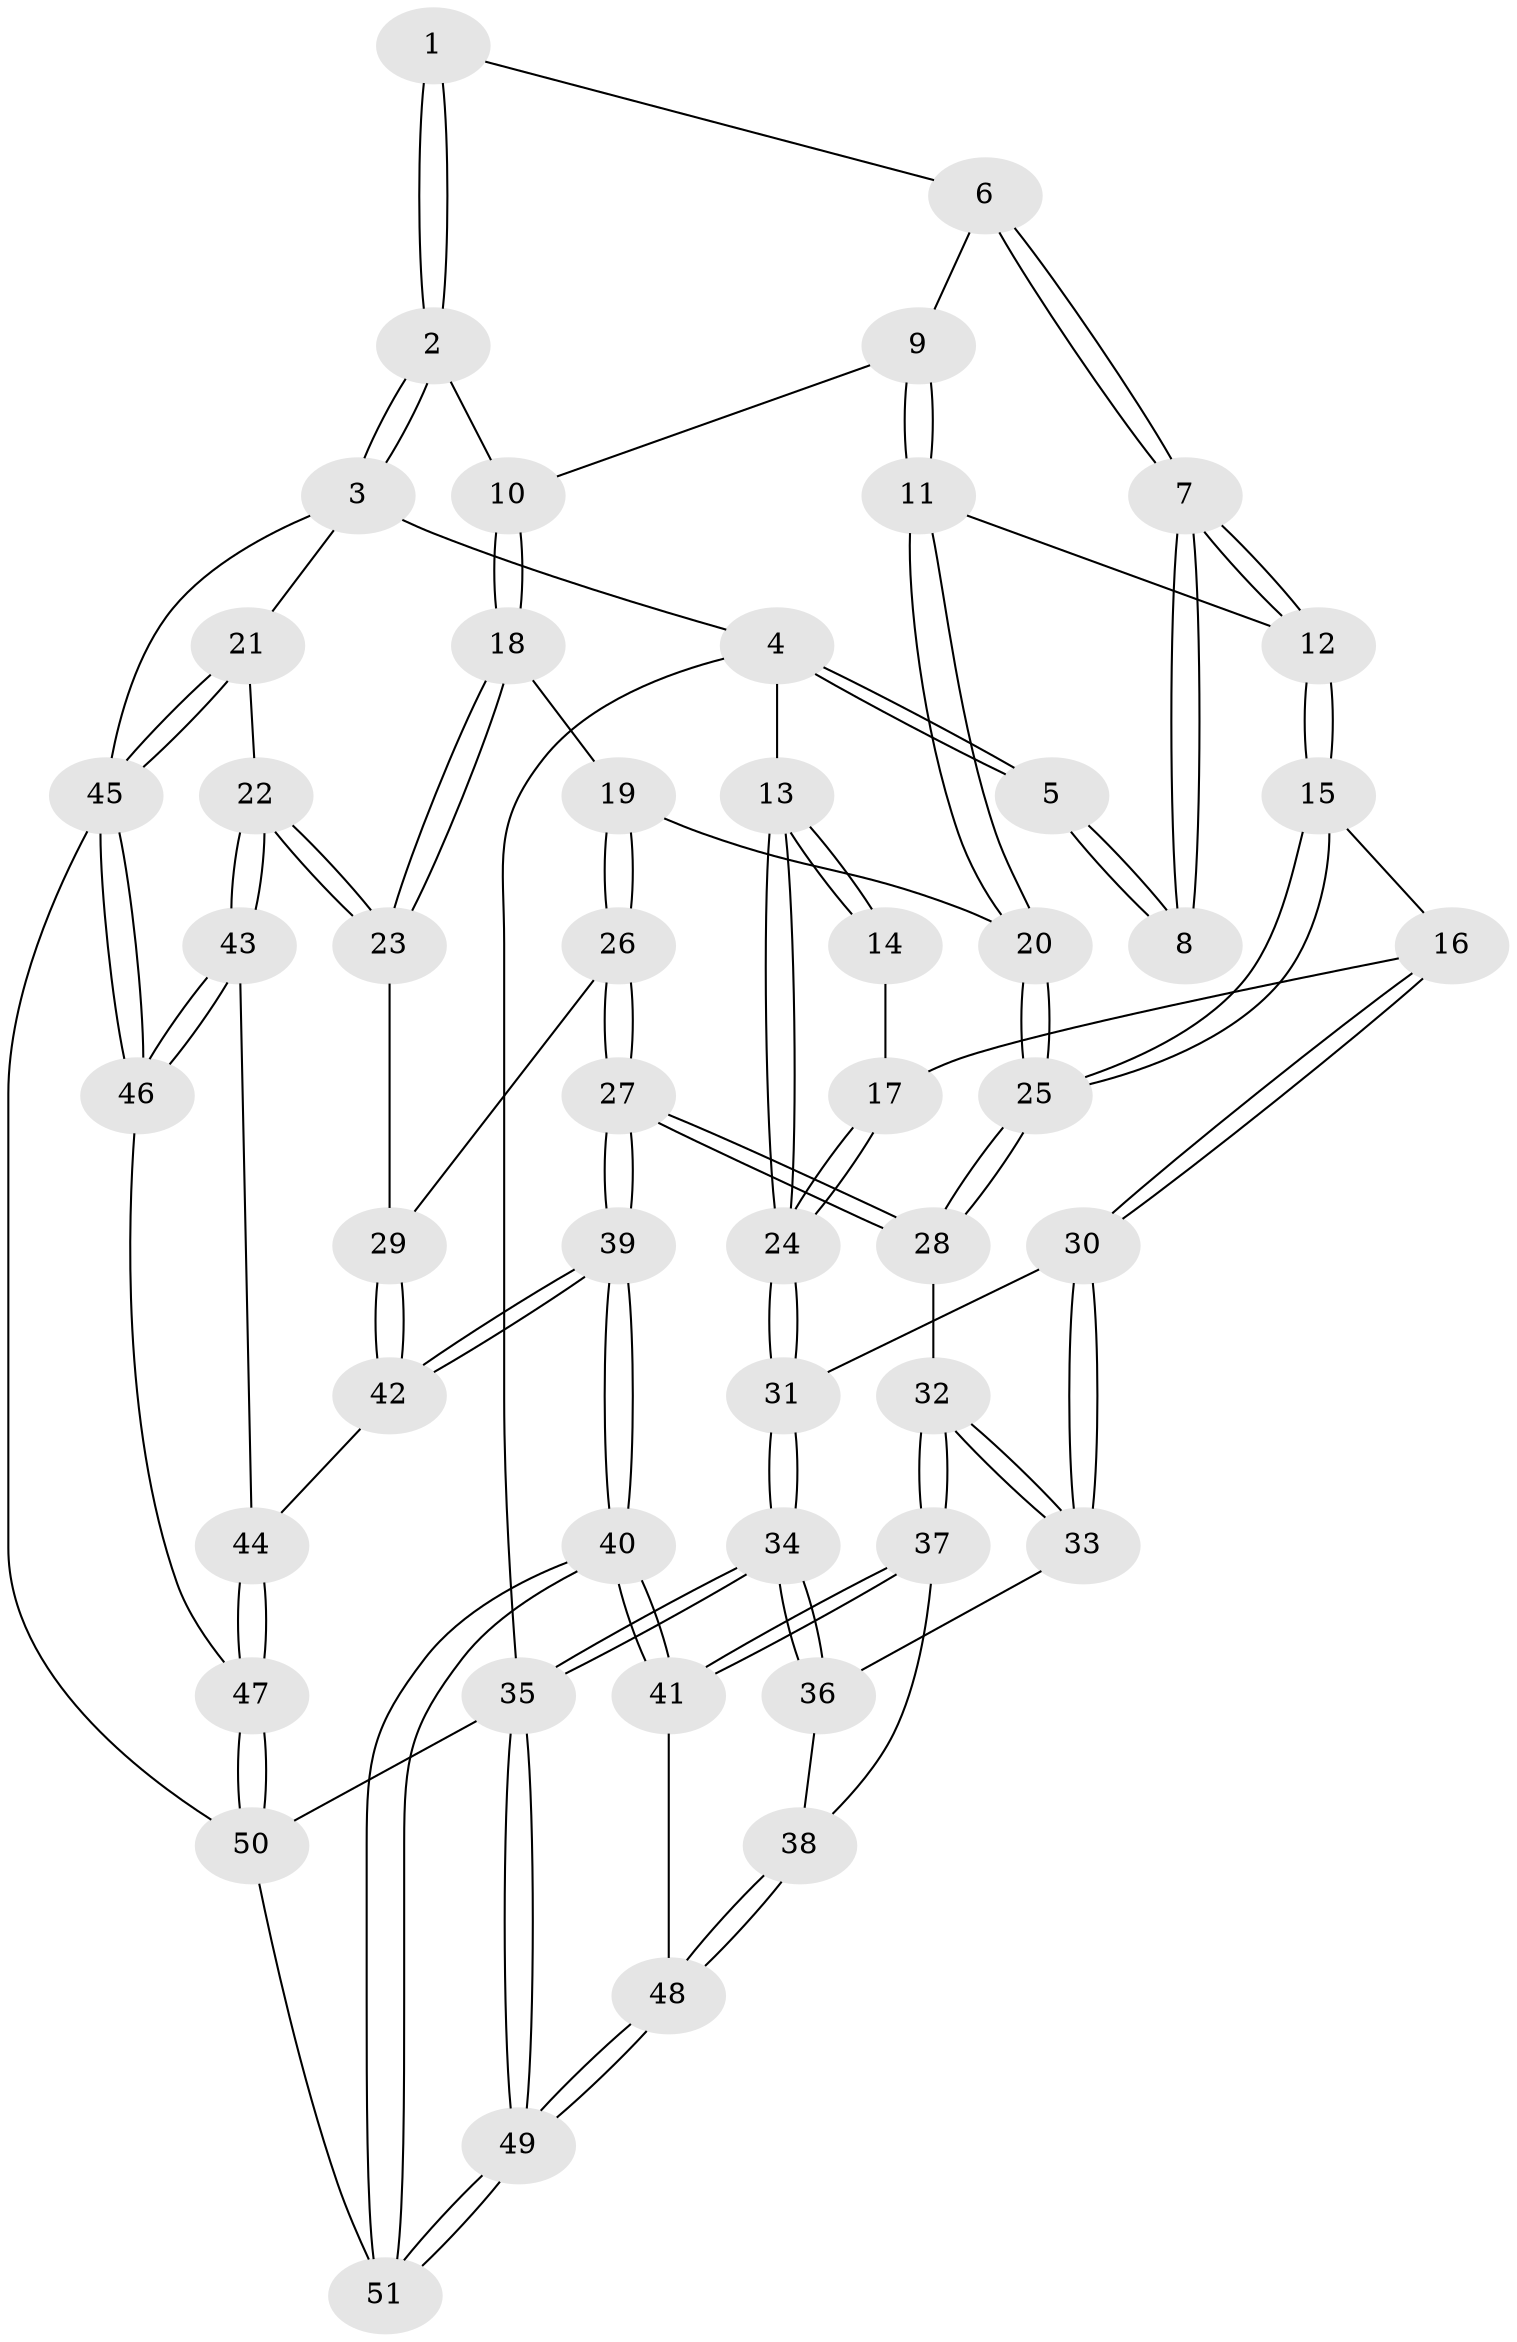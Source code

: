// Generated by graph-tools (version 1.1) at 2025/11/02/27/25 16:11:52]
// undirected, 51 vertices, 124 edges
graph export_dot {
graph [start="1"]
  node [color=gray90,style=filled];
  1 [pos="+0.3083510042247166+0"];
  2 [pos="+0.9802342659155515+0"];
  3 [pos="+1+0"];
  4 [pos="+0+0"];
  5 [pos="+0.20289631551215298+0"];
  6 [pos="+0.38513127591312557+0.0970260618772536"];
  7 [pos="+0.256808657968177+0.2635639558564696"];
  8 [pos="+0.2012297678222772+0.21709712992661265"];
  9 [pos="+0.4047031002162756+0.11662939594037303"];
  10 [pos="+0.7413151269482603+0.12957615154235438"];
  11 [pos="+0.4654462451079664+0.27276037485514454"];
  12 [pos="+0.2682152873653993+0.30374560238332243"];
  13 [pos="+0+0"];
  14 [pos="+0.17173286592586884+0.21962229260389954"];
  15 [pos="+0.2594540559323679+0.33862114263324755"];
  16 [pos="+0.14957452333489804+0.38983876761739855"];
  17 [pos="+0.053901104109591855+0.3128911665956306"];
  18 [pos="+0.7036412285720158+0.24276471555500198"];
  19 [pos="+0.5323878743989271+0.31813525305422685"];
  20 [pos="+0.5207680812992599+0.315454505047165"];
  21 [pos="+1+0.4794693758181331"];
  22 [pos="+0.8375005359187886+0.5071284099260598"];
  23 [pos="+0.8339785855213347+0.5051898219835026"];
  24 [pos="+0+0.23373795449245946"];
  25 [pos="+0.3395800531684683+0.450814795387911"];
  26 [pos="+0.5456966255900796+0.5202040618719632"];
  27 [pos="+0.47969694574671856+0.5925987758686304"];
  28 [pos="+0.342508231180941+0.5174053502812757"];
  29 [pos="+0.7845863585508823+0.5184308127663627"];
  30 [pos="+0.12423674692458539+0.5011672294187305"];
  31 [pos="+0+0.2706689894818452"];
  32 [pos="+0.26609943178475276+0.5607089101607629"];
  33 [pos="+0.1279170985053268+0.5350073321493648"];
  34 [pos="+0+0.7027810394134643"];
  35 [pos="+0+1"];
  36 [pos="+0.12482003132910938+0.5382627825818216"];
  37 [pos="+0.264963708211458+0.674986421411656"];
  38 [pos="+0.15868234484096946+0.7465535816465714"];
  39 [pos="+0.5015644935544149+0.7475022357107856"];
  40 [pos="+0.4747540951861245+0.8074260370885918"];
  41 [pos="+0.4150932324451783+0.7832188577906084"];
  42 [pos="+0.5718243467641293+0.728445328572735"];
  43 [pos="+0.8235821293379713+0.63631785058556"];
  44 [pos="+0.7199648127534796+0.7393941933619032"];
  45 [pos="+1+0.8773696746088872"];
  46 [pos="+0.9104228269089683+0.8338418182729894"];
  47 [pos="+0.7808989282317592+0.9109880157791157"];
  48 [pos="+0.13219578799471032+0.7956453052195422"];
  49 [pos="+0+1"];
  50 [pos="+0.6193640656755205+1"];
  51 [pos="+0.4893520184213573+1"];
  1 -- 2;
  1 -- 2;
  1 -- 6;
  2 -- 3;
  2 -- 3;
  2 -- 10;
  3 -- 4;
  3 -- 21;
  3 -- 45;
  4 -- 5;
  4 -- 5;
  4 -- 13;
  4 -- 35;
  5 -- 8;
  5 -- 8;
  6 -- 7;
  6 -- 7;
  6 -- 9;
  7 -- 8;
  7 -- 8;
  7 -- 12;
  7 -- 12;
  9 -- 10;
  9 -- 11;
  9 -- 11;
  10 -- 18;
  10 -- 18;
  11 -- 12;
  11 -- 20;
  11 -- 20;
  12 -- 15;
  12 -- 15;
  13 -- 14;
  13 -- 14;
  13 -- 24;
  13 -- 24;
  14 -- 17;
  15 -- 16;
  15 -- 25;
  15 -- 25;
  16 -- 17;
  16 -- 30;
  16 -- 30;
  17 -- 24;
  17 -- 24;
  18 -- 19;
  18 -- 23;
  18 -- 23;
  19 -- 20;
  19 -- 26;
  19 -- 26;
  20 -- 25;
  20 -- 25;
  21 -- 22;
  21 -- 45;
  21 -- 45;
  22 -- 23;
  22 -- 23;
  22 -- 43;
  22 -- 43;
  23 -- 29;
  24 -- 31;
  24 -- 31;
  25 -- 28;
  25 -- 28;
  26 -- 27;
  26 -- 27;
  26 -- 29;
  27 -- 28;
  27 -- 28;
  27 -- 39;
  27 -- 39;
  28 -- 32;
  29 -- 42;
  29 -- 42;
  30 -- 31;
  30 -- 33;
  30 -- 33;
  31 -- 34;
  31 -- 34;
  32 -- 33;
  32 -- 33;
  32 -- 37;
  32 -- 37;
  33 -- 36;
  34 -- 35;
  34 -- 35;
  34 -- 36;
  34 -- 36;
  35 -- 49;
  35 -- 49;
  35 -- 50;
  36 -- 38;
  37 -- 38;
  37 -- 41;
  37 -- 41;
  38 -- 48;
  38 -- 48;
  39 -- 40;
  39 -- 40;
  39 -- 42;
  39 -- 42;
  40 -- 41;
  40 -- 41;
  40 -- 51;
  40 -- 51;
  41 -- 48;
  42 -- 44;
  43 -- 44;
  43 -- 46;
  43 -- 46;
  44 -- 47;
  44 -- 47;
  45 -- 46;
  45 -- 46;
  45 -- 50;
  46 -- 47;
  47 -- 50;
  47 -- 50;
  48 -- 49;
  48 -- 49;
  49 -- 51;
  49 -- 51;
  50 -- 51;
}
